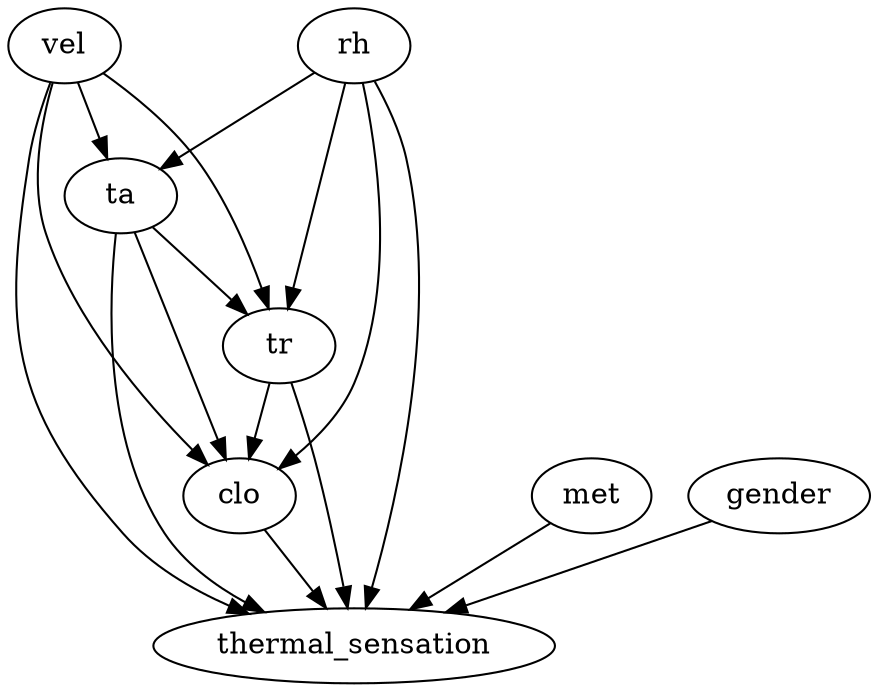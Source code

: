 digraph {
	ta -> tr
	vel -> ta
	rh -> ta
	ta -> clo
	ta -> thermal_sensation
	vel -> tr
	rh -> tr
	tr -> clo
	tr -> thermal_sensation
	vel -> clo
	vel -> thermal_sensation
	rh -> clo
	rh -> thermal_sensation
	met -> thermal_sensation
	clo -> thermal_sensation
	gender -> thermal_sensation
}
